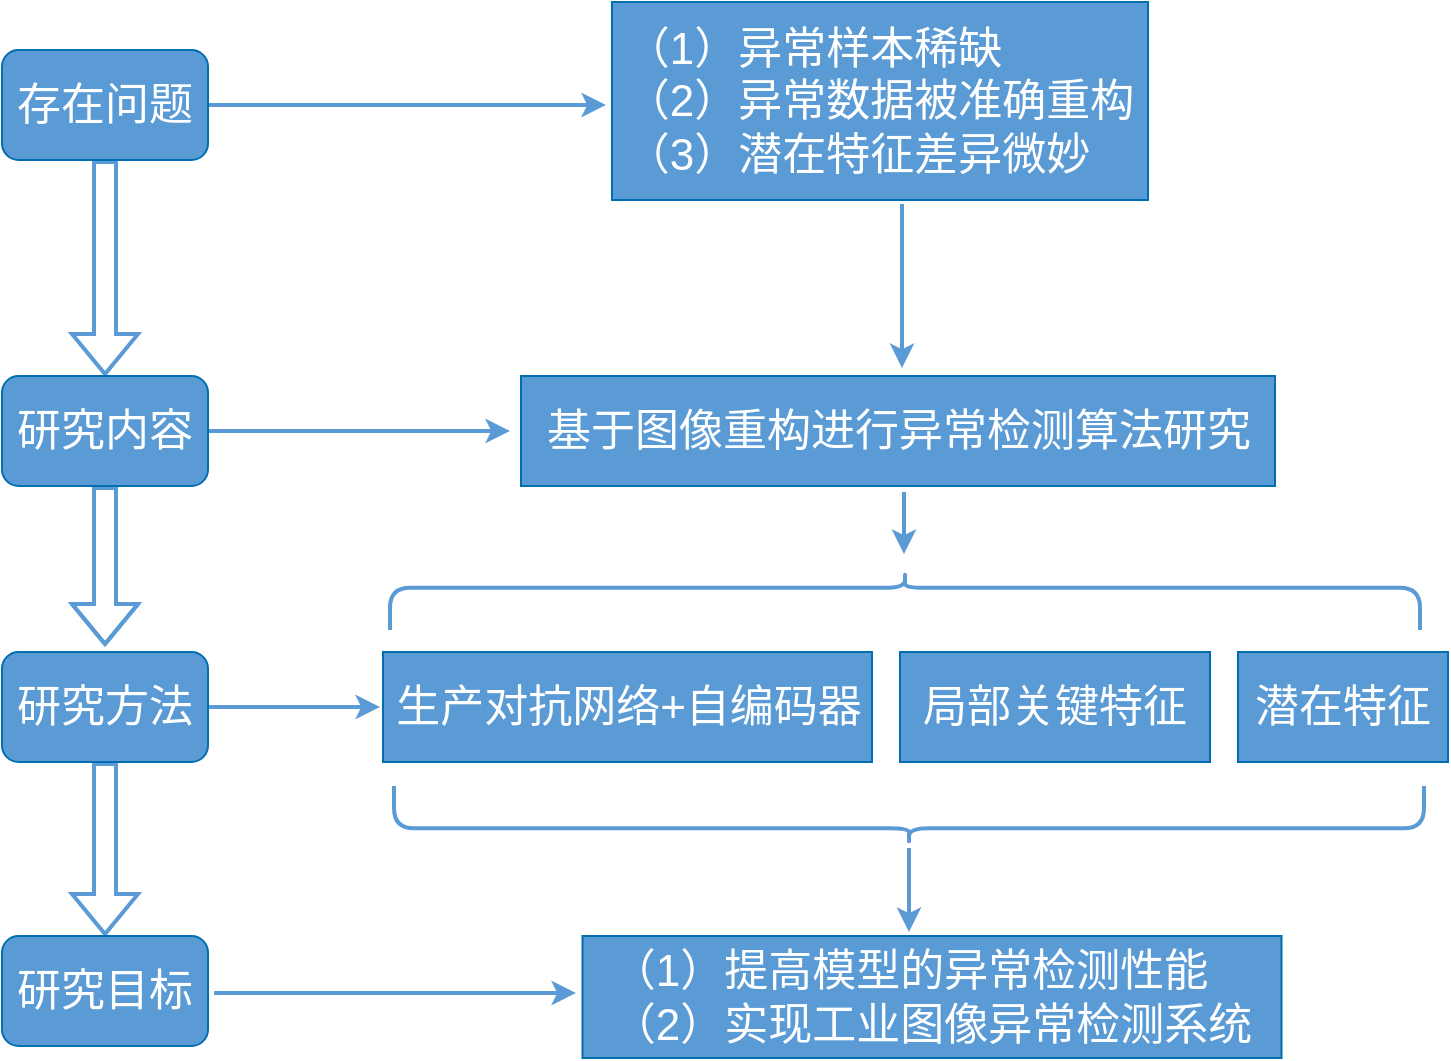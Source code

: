 <mxfile version="22.1.21" type="github">
  <diagram name="第 1 页" id="I9-70KdEMlvTllBYdfW1">
    <mxGraphModel dx="1434" dy="771" grid="0" gridSize="10" guides="1" tooltips="1" connect="1" arrows="1" fold="1" page="0" pageScale="1" pageWidth="1169" pageHeight="827" math="0" shadow="0">
      <root>
        <mxCell id="0" />
        <mxCell id="1" parent="0" />
        <mxCell id="oUUrxRw8xBqe5NvQNEQg-11" value="" style="edgeStyle=orthogonalEdgeStyle;rounded=0;orthogonalLoop=1;jettySize=auto;html=1;shape=flexArrow;strokeColor=#5B9BD5;strokeWidth=2;" edge="1" parent="1" source="oUUrxRw8xBqe5NvQNEQg-1" target="oUUrxRw8xBqe5NvQNEQg-4">
          <mxGeometry relative="1" as="geometry" />
        </mxCell>
        <mxCell id="oUUrxRw8xBqe5NvQNEQg-30" style="edgeStyle=orthogonalEdgeStyle;rounded=0;orthogonalLoop=1;jettySize=auto;html=1;strokeWidth=2;strokeColor=#5B9BD5;" edge="1" parent="1" source="oUUrxRw8xBqe5NvQNEQg-1">
          <mxGeometry relative="1" as="geometry">
            <mxPoint x="587" y="236.5" as="targetPoint" />
          </mxGeometry>
        </mxCell>
        <mxCell id="oUUrxRw8xBqe5NvQNEQg-1" value="&lt;font style=&quot;font-size: 22px;&quot; face=&quot;Helvetica&quot;&gt;存在问题&lt;/font&gt;" style="rounded=1;whiteSpace=wrap;html=1;fillColor=#5b9bd5;strokeColor=#006EAF;fontColor=#ffffff;" vertex="1" parent="1">
          <mxGeometry x="285" y="209" width="103" height="55" as="geometry" />
        </mxCell>
        <mxCell id="oUUrxRw8xBqe5NvQNEQg-29" style="edgeStyle=orthogonalEdgeStyle;rounded=0;orthogonalLoop=1;jettySize=auto;html=1;strokeWidth=2;strokeColor=#5B9BD5;" edge="1" parent="1">
          <mxGeometry relative="1" as="geometry">
            <mxPoint x="735" y="368" as="targetPoint" />
            <mxPoint x="735" y="286" as="sourcePoint" />
          </mxGeometry>
        </mxCell>
        <mxCell id="oUUrxRw8xBqe5NvQNEQg-3" value="&lt;div style=&quot;text-align: left;&quot;&gt;&lt;span style=&quot;font-size: 22px; background-color: initial;&quot;&gt;（1）异常样本稀缺&lt;/span&gt;&lt;/div&gt;&lt;font style=&quot;font-size: 22px;&quot; face=&quot;Helvetica&quot;&gt;&lt;div style=&quot;text-align: left;&quot;&gt;&lt;span style=&quot;background-color: initial;&quot;&gt;（2）异常数据被准确重构&lt;/span&gt;&lt;/div&gt;&lt;div style=&quot;text-align: left;&quot;&gt;&lt;span style=&quot;background-color: initial;&quot;&gt;（3）潜在特征差异微妙&lt;/span&gt;&lt;/div&gt;&lt;/font&gt;" style="rounded=0;whiteSpace=wrap;html=1;fillColor=#5b9bd5;strokeColor=#006EAF;fontColor=#ffffff;" vertex="1" parent="1">
          <mxGeometry x="590" y="185" width="268" height="99" as="geometry" />
        </mxCell>
        <mxCell id="oUUrxRw8xBqe5NvQNEQg-12" style="edgeStyle=orthogonalEdgeStyle;rounded=0;orthogonalLoop=1;jettySize=auto;html=1;shape=flexArrow;strokeColor=#5B9BD5;strokeWidth=2;" edge="1" parent="1" source="oUUrxRw8xBqe5NvQNEQg-4">
          <mxGeometry relative="1" as="geometry">
            <mxPoint x="336.5" y="507" as="targetPoint" />
          </mxGeometry>
        </mxCell>
        <mxCell id="oUUrxRw8xBqe5NvQNEQg-31" style="edgeStyle=orthogonalEdgeStyle;rounded=0;orthogonalLoop=1;jettySize=auto;html=1;strokeColor=#5B9BD5;strokeWidth=2;" edge="1" parent="1" source="oUUrxRw8xBqe5NvQNEQg-4">
          <mxGeometry relative="1" as="geometry">
            <mxPoint x="539" y="399.5" as="targetPoint" />
          </mxGeometry>
        </mxCell>
        <mxCell id="oUUrxRw8xBqe5NvQNEQg-4" value="&lt;font style=&quot;font-size: 22px;&quot; face=&quot;Helvetica&quot;&gt;研究内容&lt;/font&gt;" style="rounded=1;whiteSpace=wrap;html=1;fillColor=#5b9bd5;strokeColor=#006EAF;fontColor=#ffffff;" vertex="1" parent="1">
          <mxGeometry x="285" y="372" width="103" height="55" as="geometry" />
        </mxCell>
        <mxCell id="oUUrxRw8xBqe5NvQNEQg-13" value="" style="edgeStyle=orthogonalEdgeStyle;rounded=0;orthogonalLoop=1;jettySize=auto;html=1;shape=flexArrow;strokeColor=#5B9BD5;strokeWidth=2;" edge="1" parent="1" source="oUUrxRw8xBqe5NvQNEQg-5" target="oUUrxRw8xBqe5NvQNEQg-6">
          <mxGeometry relative="1" as="geometry" />
        </mxCell>
        <mxCell id="oUUrxRw8xBqe5NvQNEQg-20" style="edgeStyle=orthogonalEdgeStyle;rounded=0;orthogonalLoop=1;jettySize=auto;html=1;strokeColor=#5B9BD5;strokeWidth=2;" edge="1" parent="1" source="oUUrxRw8xBqe5NvQNEQg-5">
          <mxGeometry relative="1" as="geometry">
            <mxPoint x="474" y="537.5" as="targetPoint" />
          </mxGeometry>
        </mxCell>
        <mxCell id="oUUrxRw8xBqe5NvQNEQg-5" value="&lt;font style=&quot;font-size: 22px;&quot; face=&quot;Helvetica&quot;&gt;研究方法&lt;/font&gt;" style="rounded=1;whiteSpace=wrap;html=1;fillColor=#5b9bd5;strokeColor=#006EAF;fontColor=#ffffff;" vertex="1" parent="1">
          <mxGeometry x="285" y="510" width="103" height="55" as="geometry" />
        </mxCell>
        <mxCell id="oUUrxRw8xBqe5NvQNEQg-28" style="edgeStyle=orthogonalEdgeStyle;rounded=0;orthogonalLoop=1;jettySize=auto;html=1;strokeColor=#5B9BD5;strokeWidth=2;" edge="1" parent="1">
          <mxGeometry relative="1" as="geometry">
            <mxPoint x="572" y="680.5" as="targetPoint" />
            <mxPoint x="391" y="680.5" as="sourcePoint" />
          </mxGeometry>
        </mxCell>
        <mxCell id="oUUrxRw8xBqe5NvQNEQg-6" value="&lt;font style=&quot;font-size: 22px;&quot; face=&quot;Helvetica&quot;&gt;研究目标&lt;/font&gt;" style="rounded=1;whiteSpace=wrap;html=1;fillColor=#5b9bd5;strokeColor=#006EAF;fontColor=#ffffff;" vertex="1" parent="1">
          <mxGeometry x="285" y="652" width="103" height="55" as="geometry" />
        </mxCell>
        <mxCell id="oUUrxRw8xBqe5NvQNEQg-25" style="edgeStyle=orthogonalEdgeStyle;rounded=0;orthogonalLoop=1;jettySize=auto;html=1;strokeColor=#5B9BD5;strokeWidth=2;" edge="1" parent="1">
          <mxGeometry relative="1" as="geometry">
            <mxPoint x="736" y="461" as="targetPoint" />
            <mxPoint x="736" y="430" as="sourcePoint" />
          </mxGeometry>
        </mxCell>
        <mxCell id="oUUrxRw8xBqe5NvQNEQg-7" value="&lt;div style=&quot;text-align: left;&quot;&gt;&lt;span style=&quot;font-size: 22px;&quot;&gt;基于图像重构进行异常检测算法研究&lt;/span&gt;&lt;/div&gt;" style="rounded=0;whiteSpace=wrap;html=1;fillColor=#5b9bd5;strokeColor=#006EAF;fontColor=#ffffff;" vertex="1" parent="1">
          <mxGeometry x="544.5" y="372" width="377" height="55" as="geometry" />
        </mxCell>
        <mxCell id="oUUrxRw8xBqe5NvQNEQg-8" value="&lt;div style=&quot;text-align: left;&quot;&gt;&lt;span style=&quot;font-size: 22px;&quot;&gt;生产对抗网络+自编码器&lt;/span&gt;&lt;/div&gt;" style="rounded=0;whiteSpace=wrap;html=1;fillColor=#5b9bd5;strokeColor=#006EAF;fontColor=#ffffff;" vertex="1" parent="1">
          <mxGeometry x="475.5" y="510" width="244.5" height="55" as="geometry" />
        </mxCell>
        <mxCell id="oUUrxRw8xBqe5NvQNEQg-9" value="&lt;div style=&quot;text-align: left;&quot;&gt;&lt;span style=&quot;font-size: 22px;&quot;&gt;（1）提高模型的异常检测性能&lt;/span&gt;&lt;/div&gt;&lt;div style=&quot;text-align: left;&quot;&gt;&lt;span style=&quot;font-size: 22px;&quot;&gt;（2）实现工业图像异常检测系统&lt;/span&gt;&lt;/div&gt;" style="rounded=0;whiteSpace=wrap;html=1;fillColor=#5b9bd5;strokeColor=#006EAF;fontColor=#ffffff;" vertex="1" parent="1">
          <mxGeometry x="575.25" y="652" width="349.5" height="61" as="geometry" />
        </mxCell>
        <mxCell id="oUUrxRw8xBqe5NvQNEQg-22" value="&lt;div style=&quot;text-align: left;&quot;&gt;&lt;span style=&quot;font-size: 22px;&quot;&gt;局部关键特征&lt;/span&gt;&lt;/div&gt;" style="rounded=0;whiteSpace=wrap;html=1;fillColor=#5b9bd5;strokeColor=#006EAF;fontColor=#ffffff;" vertex="1" parent="1">
          <mxGeometry x="734" y="510" width="155" height="55" as="geometry" />
        </mxCell>
        <mxCell id="oUUrxRw8xBqe5NvQNEQg-23" value="&lt;div style=&quot;text-align: left;&quot;&gt;&lt;span style=&quot;font-size: 22px;&quot;&gt;潜在特征&lt;/span&gt;&lt;/div&gt;" style="rounded=0;whiteSpace=wrap;html=1;fillColor=#5b9bd5;strokeColor=#006EAF;fontColor=#ffffff;" vertex="1" parent="1">
          <mxGeometry x="903" y="510" width="105" height="55" as="geometry" />
        </mxCell>
        <mxCell id="oUUrxRw8xBqe5NvQNEQg-24" value="" style="shape=curlyBracket;whiteSpace=wrap;html=1;rounded=1;flipH=1;labelPosition=right;verticalLabelPosition=middle;align=left;verticalAlign=middle;size=0.273;rotation=-90;strokeColor=#5B9BD5;strokeWidth=2;" vertex="1" parent="1">
          <mxGeometry x="722" y="227" width="29" height="515" as="geometry" />
        </mxCell>
        <mxCell id="oUUrxRw8xBqe5NvQNEQg-27" style="edgeStyle=orthogonalEdgeStyle;rounded=0;orthogonalLoop=1;jettySize=auto;html=1;strokeColor=#5B9BD5;strokeWidth=2;" edge="1" parent="1">
          <mxGeometry relative="1" as="geometry">
            <mxPoint x="738.5" y="650" as="targetPoint" />
            <mxPoint x="738.5" y="608" as="sourcePoint" />
          </mxGeometry>
        </mxCell>
        <mxCell id="oUUrxRw8xBqe5NvQNEQg-26" value="" style="shape=curlyBracket;whiteSpace=wrap;html=1;rounded=1;flipH=1;labelPosition=right;verticalLabelPosition=middle;align=left;verticalAlign=middle;size=0.273;rotation=90;strokeColor=#5B9BD5;strokeWidth=2;" vertex="1" parent="1">
          <mxGeometry x="724" y="334" width="29" height="515" as="geometry" />
        </mxCell>
      </root>
    </mxGraphModel>
  </diagram>
</mxfile>
